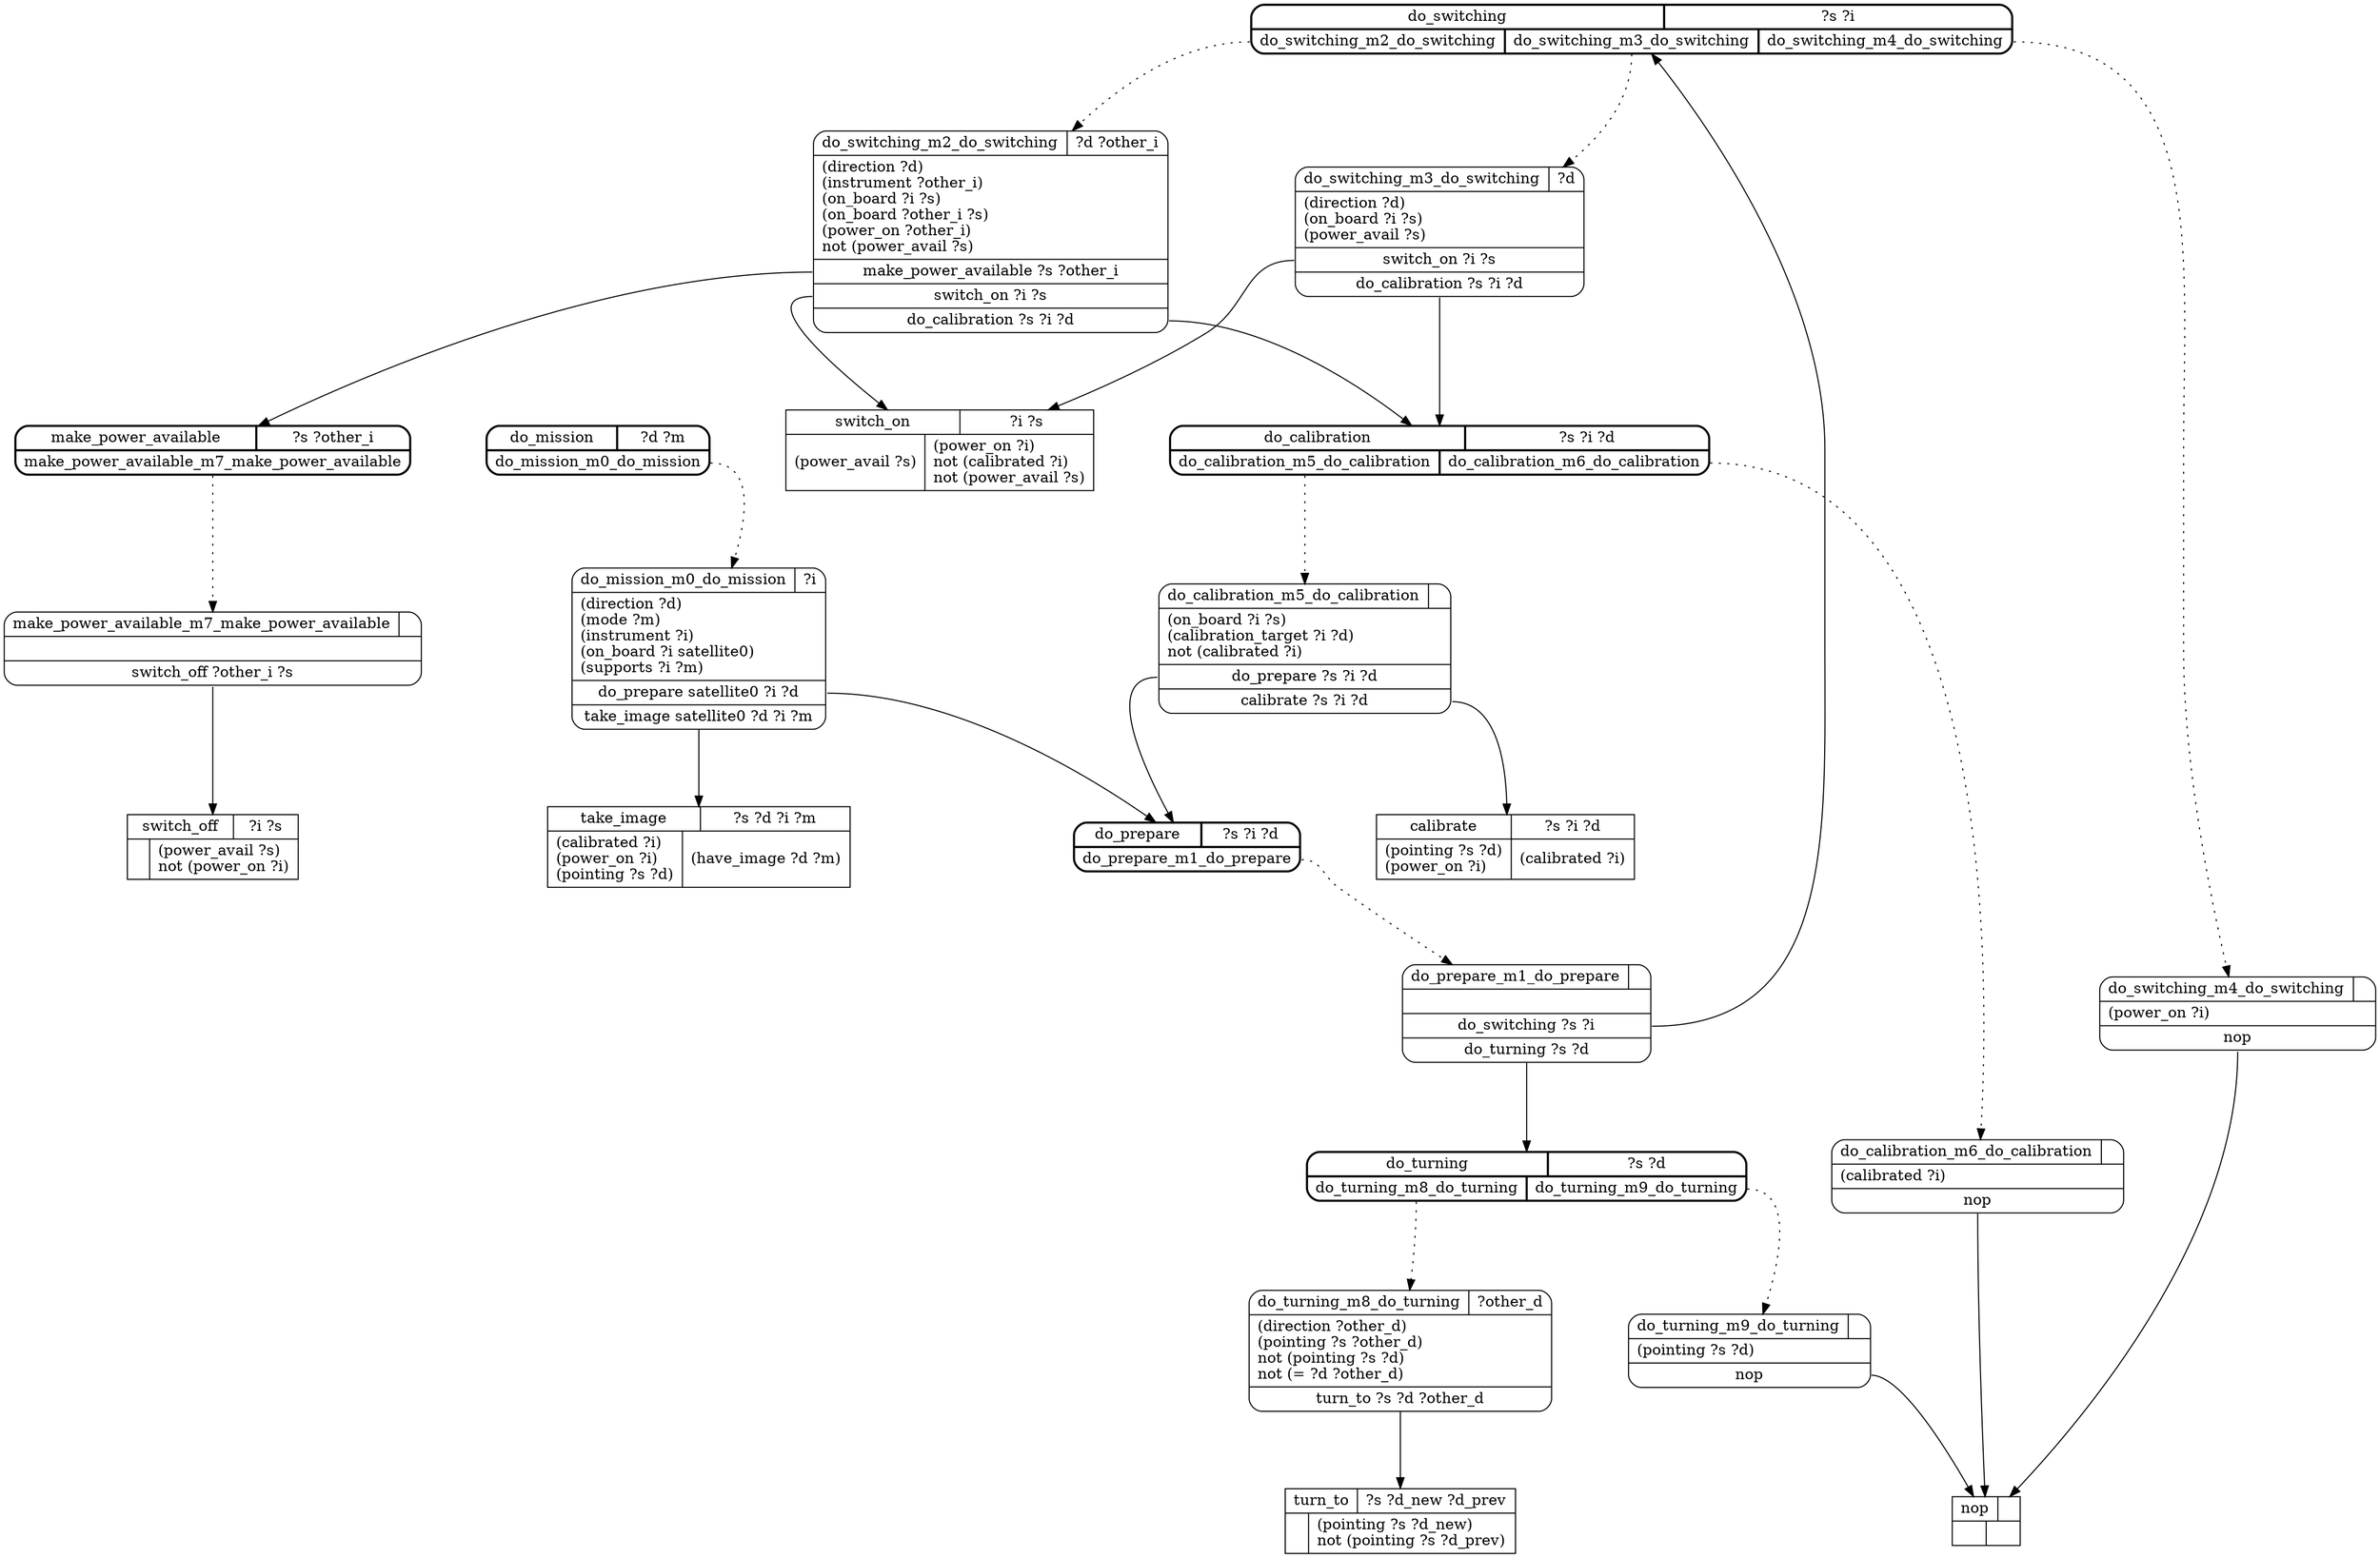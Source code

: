 // Generated by Hype
digraph "satellite" {
  nodesep=1
  ranksep=1
  // Operators
  node [shape=record]
  "turn_to" [
    label="{{turn_to|?s ?d_new ?d_prev}|{|(pointing ?s ?d_new)\lnot (pointing ?s ?d_prev)\l}}"
  ]
  "switch_on" [
    label="{{switch_on|?i ?s}|{(power_avail ?s)\l|(power_on ?i)\lnot (calibrated ?i)\lnot (power_avail ?s)\l}}"
  ]
  "switch_off" [
    label="{{switch_off|?i ?s}|{|(power_avail ?s)\lnot (power_on ?i)\l}}"
  ]
  "calibrate" [
    label="{{calibrate|?s ?i ?d}|{(pointing ?s ?d)\l(power_on ?i)\l|(calibrated ?i)\l}}"
  ]
  "take_image" [
    label="{{take_image|?s ?d ?i ?m}|{(calibrated ?i)\l(power_on ?i)\l(pointing ?s ?d)\l|(have_image ?d ?m)\l}}"
  ]
  "nop" [
    label="{{nop|}|{|}}"
  ]
  // Methods
  node [shape=Mrecord]
  "do_mission" [
    style=bold
    label="{{do_mission|?d ?m}|{<n0>do_mission_m0_do_mission}}"
  ]
  "label_do_mission_m0_do_mission" [
    label="{{do_mission_m0_do_mission|?i}|(direction ?d)\l(mode ?m)\l(instrument ?i)\l(on_board ?i satellite0)\l(supports ?i ?m)\l|<n0>do_prepare satellite0 ?i ?d|<n1>take_image satellite0 ?d ?i ?m}"
  ]
  "do_mission":n0 -> "label_do_mission_m0_do_mission" [style=dotted]
  "label_do_mission_m0_do_mission":n0 -> "do_prepare"
  "label_do_mission_m0_do_mission":n1 -> "take_image"
  "do_prepare" [
    style=bold
    label="{{do_prepare|?s ?i ?d}|{<n0>do_prepare_m1_do_prepare}}"
  ]
  "label_do_prepare_m1_do_prepare" [
    label="{{do_prepare_m1_do_prepare|}||<n0>do_switching ?s ?i|<n1>do_turning ?s ?d}"
  ]
  "do_prepare":n0 -> "label_do_prepare_m1_do_prepare" [style=dotted]
  "label_do_prepare_m1_do_prepare":n0 -> "do_switching"
  "label_do_prepare_m1_do_prepare":n1 -> "do_turning"
  "do_switching" [
    style=bold
    label="{{do_switching|?s ?i}|{<n0>do_switching_m2_do_switching|<n1>do_switching_m3_do_switching|<n2>do_switching_m4_do_switching}}"
  ]
  "label_do_switching_m2_do_switching" [
    label="{{do_switching_m2_do_switching|?d ?other_i}|(direction ?d)\l(instrument ?other_i)\l(on_board ?i ?s)\l(on_board ?other_i ?s)\l(power_on ?other_i)\lnot (power_avail ?s)\l|<n0>make_power_available ?s ?other_i|<n1>switch_on ?i ?s|<n2>do_calibration ?s ?i ?d}"
  ]
  "do_switching":n0 -> "label_do_switching_m2_do_switching" [style=dotted]
  "label_do_switching_m2_do_switching":n0 -> "make_power_available"
  "label_do_switching_m2_do_switching":n1 -> "switch_on"
  "label_do_switching_m2_do_switching":n2 -> "do_calibration"
  "label_do_switching_m3_do_switching" [
    label="{{do_switching_m3_do_switching|?d}|(direction ?d)\l(on_board ?i ?s)\l(power_avail ?s)\l|<n0>switch_on ?i ?s|<n1>do_calibration ?s ?i ?d}"
  ]
  "do_switching":n1 -> "label_do_switching_m3_do_switching" [style=dotted]
  "label_do_switching_m3_do_switching":n0 -> "switch_on"
  "label_do_switching_m3_do_switching":n1 -> "do_calibration"
  "label_do_switching_m4_do_switching" [
    label="{{do_switching_m4_do_switching|}|(power_on ?i)\l|<n0>nop}"
  ]
  "do_switching":n2 -> "label_do_switching_m4_do_switching" [style=dotted]
  "label_do_switching_m4_do_switching":n0 -> "nop"
  "do_calibration" [
    style=bold
    label="{{do_calibration|?s ?i ?d}|{<n0>do_calibration_m5_do_calibration|<n1>do_calibration_m6_do_calibration}}"
  ]
  "label_do_calibration_m5_do_calibration" [
    label="{{do_calibration_m5_do_calibration|}|(on_board ?i ?s)\l(calibration_target ?i ?d)\lnot (calibrated ?i)\l|<n0>do_prepare ?s ?i ?d|<n1>calibrate ?s ?i ?d}"
  ]
  "do_calibration":n0 -> "label_do_calibration_m5_do_calibration" [style=dotted]
  "label_do_calibration_m5_do_calibration":n0 -> "do_prepare"
  "label_do_calibration_m5_do_calibration":n1 -> "calibrate"
  "label_do_calibration_m6_do_calibration" [
    label="{{do_calibration_m6_do_calibration|}|(calibrated ?i)\l|<n0>nop}"
  ]
  "do_calibration":n1 -> "label_do_calibration_m6_do_calibration" [style=dotted]
  "label_do_calibration_m6_do_calibration":n0 -> "nop"
  "make_power_available" [
    style=bold
    label="{{make_power_available|?s ?other_i}|{<n0>make_power_available_m7_make_power_available}}"
  ]
  "label_make_power_available_m7_make_power_available" [
    label="{{make_power_available_m7_make_power_available|}||<n0>switch_off ?other_i ?s}"
  ]
  "make_power_available":n0 -> "label_make_power_available_m7_make_power_available" [style=dotted]
  "label_make_power_available_m7_make_power_available":n0 -> "switch_off"
  "do_turning" [
    style=bold
    label="{{do_turning|?s ?d}|{<n0>do_turning_m8_do_turning|<n1>do_turning_m9_do_turning}}"
  ]
  "label_do_turning_m8_do_turning" [
    label="{{do_turning_m8_do_turning|?other_d}|(direction ?other_d)\l(pointing ?s ?other_d)\lnot (pointing ?s ?d)\lnot (= ?d ?other_d)\l|<n0>turn_to ?s ?d ?other_d}"
  ]
  "do_turning":n0 -> "label_do_turning_m8_do_turning" [style=dotted]
  "label_do_turning_m8_do_turning":n0 -> "turn_to"
  "label_do_turning_m9_do_turning" [
    label="{{do_turning_m9_do_turning|}|(pointing ?s ?d)\l|<n0>nop}"
  ]
  "do_turning":n1 -> "label_do_turning_m9_do_turning" [style=dotted]
  "label_do_turning_m9_do_turning":n0 -> "nop"
}
